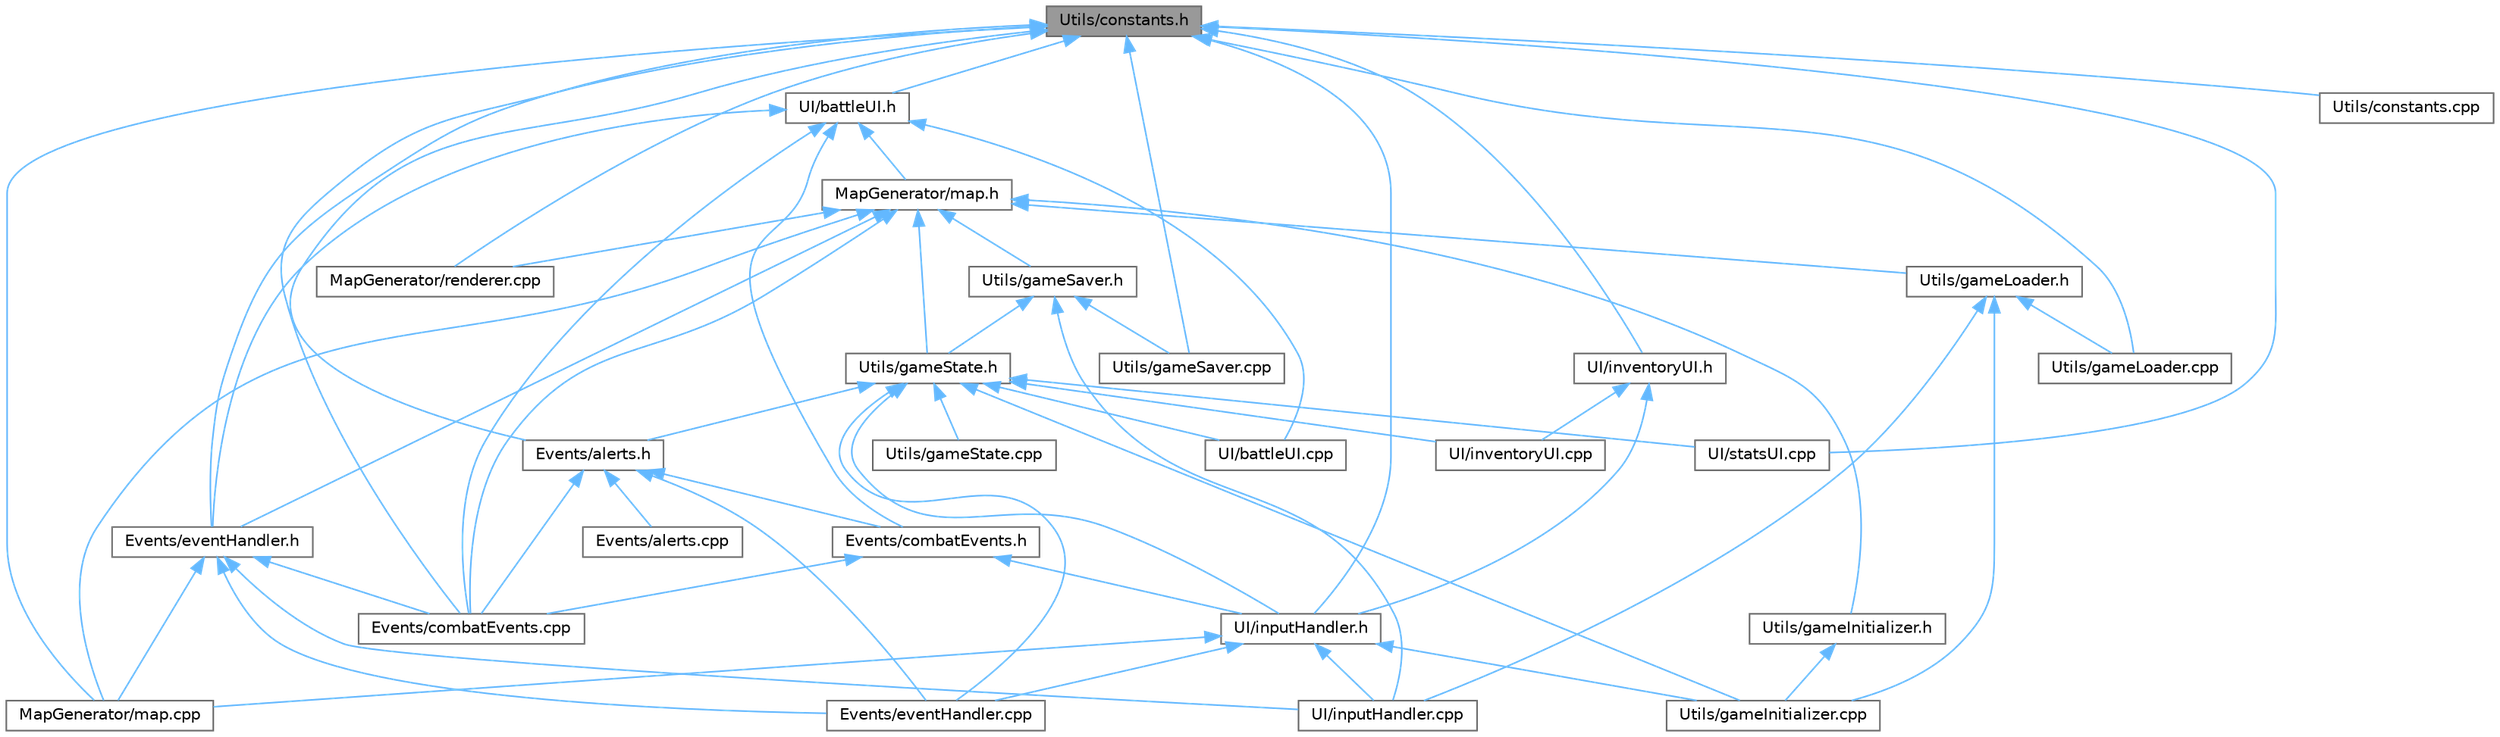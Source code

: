 digraph "Utils/constants.h"
{
 // LATEX_PDF_SIZE
  bgcolor="transparent";
  edge [fontname=Helvetica,fontsize=10,labelfontname=Helvetica,labelfontsize=10];
  node [fontname=Helvetica,fontsize=10,shape=box,height=0.2,width=0.4];
  Node1 [id="Node000001",label="Utils/constants.h",height=0.2,width=0.4,color="gray40", fillcolor="grey60", style="filled", fontcolor="black",tooltip=" "];
  Node1 -> Node2 [id="edge57_Node000001_Node000002",dir="back",color="steelblue1",style="solid",tooltip=" "];
  Node2 [id="Node000002",label="Events/alerts.h",height=0.2,width=0.4,color="grey40", fillcolor="white", style="filled",URL="$alerts_8h.html",tooltip=" "];
  Node2 -> Node3 [id="edge58_Node000002_Node000003",dir="back",color="steelblue1",style="solid",tooltip=" "];
  Node3 [id="Node000003",label="Events/alerts.cpp",height=0.2,width=0.4,color="grey40", fillcolor="white", style="filled",URL="$alerts_8cpp.html",tooltip=" "];
  Node2 -> Node4 [id="edge59_Node000002_Node000004",dir="back",color="steelblue1",style="solid",tooltip=" "];
  Node4 [id="Node000004",label="Events/combatEvents.cpp",height=0.2,width=0.4,color="grey40", fillcolor="white", style="filled",URL="$combat_events_8cpp.html",tooltip=" "];
  Node2 -> Node5 [id="edge60_Node000002_Node000005",dir="back",color="steelblue1",style="solid",tooltip=" "];
  Node5 [id="Node000005",label="Events/combatEvents.h",height=0.2,width=0.4,color="grey40", fillcolor="white", style="filled",URL="$combat_events_8h.html",tooltip=" "];
  Node5 -> Node4 [id="edge61_Node000005_Node000004",dir="back",color="steelblue1",style="solid",tooltip=" "];
  Node5 -> Node6 [id="edge62_Node000005_Node000006",dir="back",color="steelblue1",style="solid",tooltip=" "];
  Node6 [id="Node000006",label="UI/inputHandler.h",height=0.2,width=0.4,color="grey40", fillcolor="white", style="filled",URL="$input_handler_8h.html",tooltip=" "];
  Node6 -> Node7 [id="edge63_Node000006_Node000007",dir="back",color="steelblue1",style="solid",tooltip=" "];
  Node7 [id="Node000007",label="Events/eventHandler.cpp",height=0.2,width=0.4,color="grey40", fillcolor="white", style="filled",URL="$event_handler_8cpp.html",tooltip=" "];
  Node6 -> Node8 [id="edge64_Node000006_Node000008",dir="back",color="steelblue1",style="solid",tooltip=" "];
  Node8 [id="Node000008",label="MapGenerator/map.cpp",height=0.2,width=0.4,color="grey40", fillcolor="white", style="filled",URL="$map_8cpp.html",tooltip=" "];
  Node6 -> Node9 [id="edge65_Node000006_Node000009",dir="back",color="steelblue1",style="solid",tooltip=" "];
  Node9 [id="Node000009",label="UI/inputHandler.cpp",height=0.2,width=0.4,color="grey40", fillcolor="white", style="filled",URL="$input_handler_8cpp.html",tooltip=" "];
  Node6 -> Node10 [id="edge66_Node000006_Node000010",dir="back",color="steelblue1",style="solid",tooltip=" "];
  Node10 [id="Node000010",label="Utils/gameInitializer.cpp",height=0.2,width=0.4,color="grey40", fillcolor="white", style="filled",URL="$game_initializer_8cpp.html",tooltip=" "];
  Node2 -> Node7 [id="edge67_Node000002_Node000007",dir="back",color="steelblue1",style="solid",tooltip=" "];
  Node1 -> Node4 [id="edge68_Node000001_Node000004",dir="back",color="steelblue1",style="solid",tooltip=" "];
  Node1 -> Node11 [id="edge69_Node000001_Node000011",dir="back",color="steelblue1",style="solid",tooltip=" "];
  Node11 [id="Node000011",label="Events/eventHandler.h",height=0.2,width=0.4,color="grey40", fillcolor="white", style="filled",URL="$event_handler_8h.html",tooltip=" "];
  Node11 -> Node4 [id="edge70_Node000011_Node000004",dir="back",color="steelblue1",style="solid",tooltip=" "];
  Node11 -> Node7 [id="edge71_Node000011_Node000007",dir="back",color="steelblue1",style="solid",tooltip=" "];
  Node11 -> Node8 [id="edge72_Node000011_Node000008",dir="back",color="steelblue1",style="solid",tooltip=" "];
  Node11 -> Node9 [id="edge73_Node000011_Node000009",dir="back",color="steelblue1",style="solid",tooltip=" "];
  Node1 -> Node8 [id="edge74_Node000001_Node000008",dir="back",color="steelblue1",style="solid",tooltip=" "];
  Node1 -> Node12 [id="edge75_Node000001_Node000012",dir="back",color="steelblue1",style="solid",tooltip=" "];
  Node12 [id="Node000012",label="MapGenerator/renderer.cpp",height=0.2,width=0.4,color="grey40", fillcolor="white", style="filled",URL="$renderer_8cpp.html",tooltip=" "];
  Node1 -> Node13 [id="edge76_Node000001_Node000013",dir="back",color="steelblue1",style="solid",tooltip=" "];
  Node13 [id="Node000013",label="UI/battleUI.h",height=0.2,width=0.4,color="grey40", fillcolor="white", style="filled",URL="$battle_u_i_8h.html",tooltip=" "];
  Node13 -> Node4 [id="edge77_Node000013_Node000004",dir="back",color="steelblue1",style="solid",tooltip=" "];
  Node13 -> Node5 [id="edge78_Node000013_Node000005",dir="back",color="steelblue1",style="solid",tooltip=" "];
  Node13 -> Node11 [id="edge79_Node000013_Node000011",dir="back",color="steelblue1",style="solid",tooltip=" "];
  Node13 -> Node14 [id="edge80_Node000013_Node000014",dir="back",color="steelblue1",style="solid",tooltip=" "];
  Node14 [id="Node000014",label="MapGenerator/map.h",height=0.2,width=0.4,color="grey40", fillcolor="white", style="filled",URL="$map_8h.html",tooltip=" "];
  Node14 -> Node4 [id="edge81_Node000014_Node000004",dir="back",color="steelblue1",style="solid",tooltip=" "];
  Node14 -> Node11 [id="edge82_Node000014_Node000011",dir="back",color="steelblue1",style="solid",tooltip=" "];
  Node14 -> Node8 [id="edge83_Node000014_Node000008",dir="back",color="steelblue1",style="solid",tooltip=" "];
  Node14 -> Node12 [id="edge84_Node000014_Node000012",dir="back",color="steelblue1",style="solid",tooltip=" "];
  Node14 -> Node15 [id="edge85_Node000014_Node000015",dir="back",color="steelblue1",style="solid",tooltip=" "];
  Node15 [id="Node000015",label="Utils/gameInitializer.h",height=0.2,width=0.4,color="grey40", fillcolor="white", style="filled",URL="$game_initializer_8h.html",tooltip=" "];
  Node15 -> Node10 [id="edge86_Node000015_Node000010",dir="back",color="steelblue1",style="solid",tooltip=" "];
  Node14 -> Node16 [id="edge87_Node000014_Node000016",dir="back",color="steelblue1",style="solid",tooltip=" "];
  Node16 [id="Node000016",label="Utils/gameLoader.h",height=0.2,width=0.4,color="grey40", fillcolor="white", style="filled",URL="$game_loader_8h.html",tooltip=" "];
  Node16 -> Node9 [id="edge88_Node000016_Node000009",dir="back",color="steelblue1",style="solid",tooltip=" "];
  Node16 -> Node10 [id="edge89_Node000016_Node000010",dir="back",color="steelblue1",style="solid",tooltip=" "];
  Node16 -> Node17 [id="edge90_Node000016_Node000017",dir="back",color="steelblue1",style="solid",tooltip=" "];
  Node17 [id="Node000017",label="Utils/gameLoader.cpp",height=0.2,width=0.4,color="grey40", fillcolor="white", style="filled",URL="$game_loader_8cpp.html",tooltip=" "];
  Node14 -> Node18 [id="edge91_Node000014_Node000018",dir="back",color="steelblue1",style="solid",tooltip=" "];
  Node18 [id="Node000018",label="Utils/gameSaver.h",height=0.2,width=0.4,color="grey40", fillcolor="white", style="filled",URL="$game_saver_8h.html",tooltip=" "];
  Node18 -> Node9 [id="edge92_Node000018_Node000009",dir="back",color="steelblue1",style="solid",tooltip=" "];
  Node18 -> Node19 [id="edge93_Node000018_Node000019",dir="back",color="steelblue1",style="solid",tooltip=" "];
  Node19 [id="Node000019",label="Utils/gameSaver.cpp",height=0.2,width=0.4,color="grey40", fillcolor="white", style="filled",URL="$game_saver_8cpp.html",tooltip=" "];
  Node18 -> Node20 [id="edge94_Node000018_Node000020",dir="back",color="steelblue1",style="solid",tooltip=" "];
  Node20 [id="Node000020",label="Utils/gameState.h",height=0.2,width=0.4,color="grey40", fillcolor="white", style="filled",URL="$game_state_8h.html",tooltip=" "];
  Node20 -> Node2 [id="edge95_Node000020_Node000002",dir="back",color="steelblue1",style="solid",tooltip=" "];
  Node20 -> Node7 [id="edge96_Node000020_Node000007",dir="back",color="steelblue1",style="solid",tooltip=" "];
  Node20 -> Node21 [id="edge97_Node000020_Node000021",dir="back",color="steelblue1",style="solid",tooltip=" "];
  Node21 [id="Node000021",label="UI/battleUI.cpp",height=0.2,width=0.4,color="grey40", fillcolor="white", style="filled",URL="$battle_u_i_8cpp.html",tooltip=" "];
  Node20 -> Node6 [id="edge98_Node000020_Node000006",dir="back",color="steelblue1",style="solid",tooltip=" "];
  Node20 -> Node22 [id="edge99_Node000020_Node000022",dir="back",color="steelblue1",style="solid",tooltip=" "];
  Node22 [id="Node000022",label="UI/inventoryUI.cpp",height=0.2,width=0.4,color="grey40", fillcolor="white", style="filled",URL="$inventory_u_i_8cpp.html",tooltip=" "];
  Node20 -> Node23 [id="edge100_Node000020_Node000023",dir="back",color="steelblue1",style="solid",tooltip=" "];
  Node23 [id="Node000023",label="UI/statsUI.cpp",height=0.2,width=0.4,color="grey40", fillcolor="white", style="filled",URL="$stats_u_i_8cpp.html",tooltip=" "];
  Node20 -> Node10 [id="edge101_Node000020_Node000010",dir="back",color="steelblue1",style="solid",tooltip=" "];
  Node20 -> Node24 [id="edge102_Node000020_Node000024",dir="back",color="steelblue1",style="solid",tooltip=" "];
  Node24 [id="Node000024",label="Utils/gameState.cpp",height=0.2,width=0.4,color="grey40", fillcolor="white", style="filled",URL="$game_state_8cpp.html",tooltip=" "];
  Node14 -> Node20 [id="edge103_Node000014_Node000020",dir="back",color="steelblue1",style="solid",tooltip=" "];
  Node13 -> Node21 [id="edge104_Node000013_Node000021",dir="back",color="steelblue1",style="solid",tooltip=" "];
  Node1 -> Node6 [id="edge105_Node000001_Node000006",dir="back",color="steelblue1",style="solid",tooltip=" "];
  Node1 -> Node25 [id="edge106_Node000001_Node000025",dir="back",color="steelblue1",style="solid",tooltip=" "];
  Node25 [id="Node000025",label="UI/inventoryUI.h",height=0.2,width=0.4,color="grey40", fillcolor="white", style="filled",URL="$inventory_u_i_8h.html",tooltip=" "];
  Node25 -> Node6 [id="edge107_Node000025_Node000006",dir="back",color="steelblue1",style="solid",tooltip=" "];
  Node25 -> Node22 [id="edge108_Node000025_Node000022",dir="back",color="steelblue1",style="solid",tooltip=" "];
  Node1 -> Node23 [id="edge109_Node000001_Node000023",dir="back",color="steelblue1",style="solid",tooltip=" "];
  Node1 -> Node26 [id="edge110_Node000001_Node000026",dir="back",color="steelblue1",style="solid",tooltip=" "];
  Node26 [id="Node000026",label="Utils/constants.cpp",height=0.2,width=0.4,color="grey40", fillcolor="white", style="filled",URL="$constants_8cpp.html",tooltip=" "];
  Node1 -> Node17 [id="edge111_Node000001_Node000017",dir="back",color="steelblue1",style="solid",tooltip=" "];
  Node1 -> Node19 [id="edge112_Node000001_Node000019",dir="back",color="steelblue1",style="solid",tooltip=" "];
}
